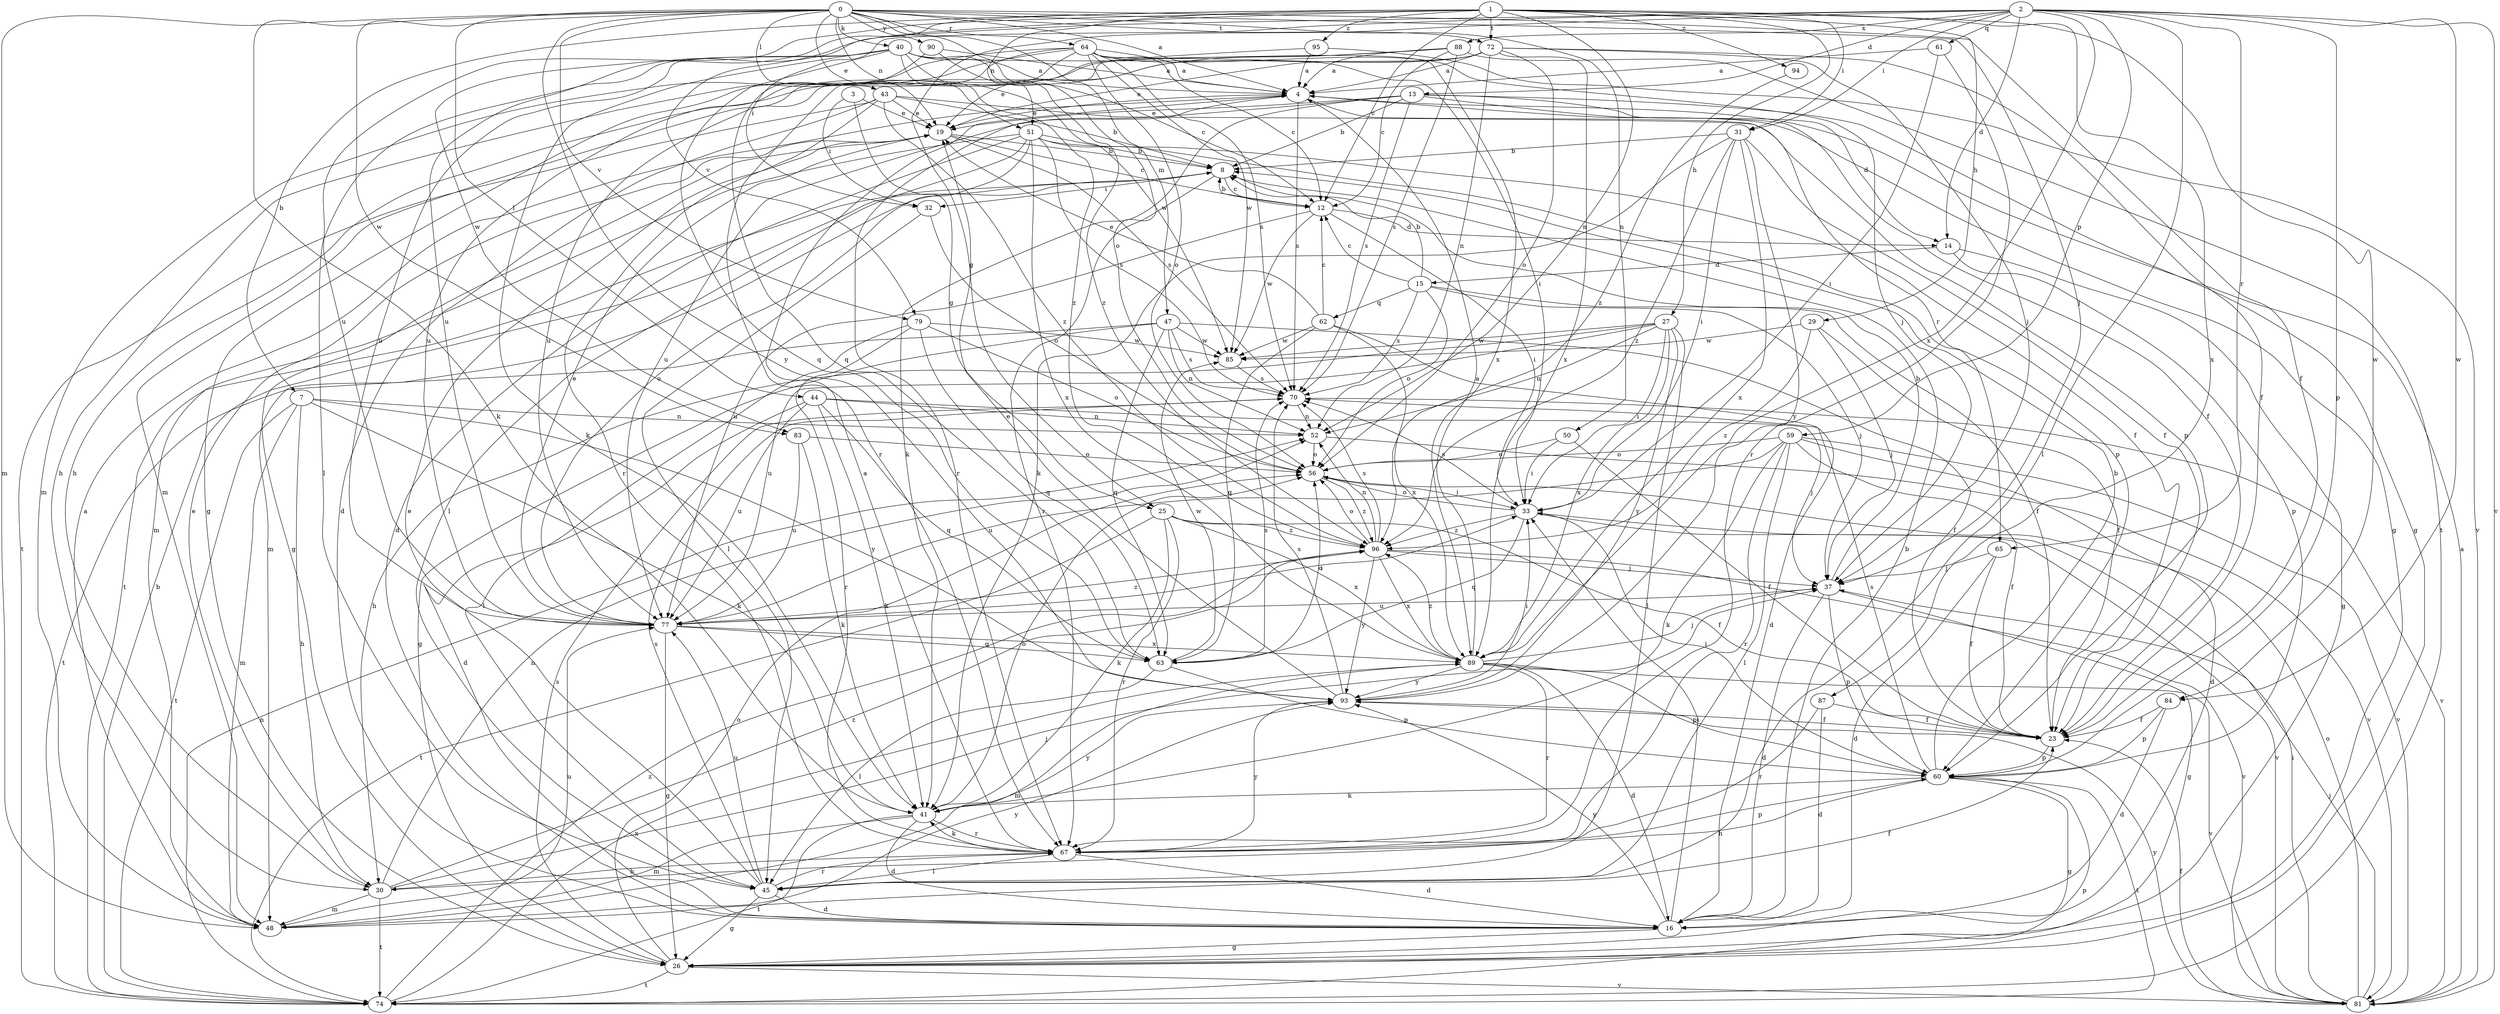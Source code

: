 strict digraph  {
0;
1;
2;
3;
4;
7;
8;
12;
13;
14;
15;
16;
19;
23;
25;
26;
27;
29;
30;
31;
32;
33;
37;
40;
41;
43;
44;
45;
47;
48;
50;
51;
52;
56;
59;
60;
61;
62;
63;
64;
65;
67;
70;
72;
74;
77;
79;
81;
83;
84;
85;
87;
88;
89;
90;
93;
94;
95;
96;
0 -> 4  [label=a];
0 -> 19  [label=e];
0 -> 23  [label=f];
0 -> 37  [label=j];
0 -> 40  [label=k];
0 -> 41  [label=k];
0 -> 43  [label=l];
0 -> 44  [label=l];
0 -> 47  [label=m];
0 -> 48  [label=m];
0 -> 50  [label=n];
0 -> 51  [label=n];
0 -> 56  [label=o];
0 -> 64  [label=r];
0 -> 72  [label=t];
0 -> 79  [label=v];
0 -> 83  [label=w];
0 -> 90  [label=y];
0 -> 93  [label=y];
1 -> 7  [label=b];
1 -> 12  [label=c];
1 -> 27  [label=h];
1 -> 29  [label=h];
1 -> 31  [label=i];
1 -> 51  [label=n];
1 -> 52  [label=n];
1 -> 72  [label=t];
1 -> 77  [label=u];
1 -> 79  [label=v];
1 -> 83  [label=w];
1 -> 84  [label=w];
1 -> 87  [label=x];
1 -> 94  [label=z];
1 -> 95  [label=z];
2 -> 13  [label=d];
2 -> 14  [label=d];
2 -> 25  [label=g];
2 -> 31  [label=i];
2 -> 32  [label=i];
2 -> 45  [label=l];
2 -> 59  [label=p];
2 -> 60  [label=p];
2 -> 61  [label=q];
2 -> 65  [label=r];
2 -> 77  [label=u];
2 -> 81  [label=v];
2 -> 84  [label=w];
2 -> 88  [label=x];
2 -> 89  [label=x];
3 -> 19  [label=e];
3 -> 25  [label=g];
3 -> 32  [label=i];
4 -> 19  [label=e];
4 -> 26  [label=g];
4 -> 65  [label=r];
4 -> 67  [label=r];
4 -> 70  [label=s];
7 -> 30  [label=h];
7 -> 41  [label=k];
7 -> 48  [label=m];
7 -> 52  [label=n];
7 -> 74  [label=t];
7 -> 93  [label=y];
8 -> 12  [label=c];
8 -> 32  [label=i];
8 -> 48  [label=m];
8 -> 67  [label=r];
8 -> 74  [label=t];
12 -> 8  [label=b];
12 -> 14  [label=d];
12 -> 33  [label=i];
12 -> 77  [label=u];
12 -> 85  [label=w];
13 -> 8  [label=b];
13 -> 14  [label=d];
13 -> 19  [label=e];
13 -> 23  [label=f];
13 -> 26  [label=g];
13 -> 41  [label=k];
13 -> 70  [label=s];
13 -> 77  [label=u];
14 -> 15  [label=d];
14 -> 26  [label=g];
14 -> 60  [label=p];
15 -> 8  [label=b];
15 -> 12  [label=c];
15 -> 23  [label=f];
15 -> 37  [label=j];
15 -> 56  [label=o];
15 -> 62  [label=q];
15 -> 70  [label=s];
16 -> 8  [label=b];
16 -> 26  [label=g];
16 -> 33  [label=i];
16 -> 93  [label=y];
19 -> 8  [label=b];
19 -> 12  [label=c];
19 -> 26  [label=g];
19 -> 70  [label=s];
23 -> 60  [label=p];
25 -> 23  [label=f];
25 -> 41  [label=k];
25 -> 67  [label=r];
25 -> 74  [label=t];
25 -> 89  [label=x];
25 -> 96  [label=z];
26 -> 56  [label=o];
26 -> 70  [label=s];
26 -> 74  [label=t];
26 -> 81  [label=v];
27 -> 30  [label=h];
27 -> 33  [label=i];
27 -> 45  [label=l];
27 -> 52  [label=n];
27 -> 77  [label=u];
27 -> 85  [label=w];
27 -> 89  [label=x];
27 -> 93  [label=y];
29 -> 23  [label=f];
29 -> 37  [label=j];
29 -> 85  [label=w];
29 -> 96  [label=z];
30 -> 19  [label=e];
30 -> 37  [label=j];
30 -> 48  [label=m];
30 -> 52  [label=n];
30 -> 74  [label=t];
30 -> 96  [label=z];
31 -> 8  [label=b];
31 -> 23  [label=f];
31 -> 33  [label=i];
31 -> 41  [label=k];
31 -> 89  [label=x];
31 -> 93  [label=y];
31 -> 96  [label=z];
32 -> 45  [label=l];
32 -> 56  [label=o];
33 -> 56  [label=o];
33 -> 63  [label=q];
33 -> 70  [label=s];
33 -> 81  [label=v];
33 -> 96  [label=z];
37 -> 8  [label=b];
37 -> 16  [label=d];
37 -> 26  [label=g];
37 -> 60  [label=p];
37 -> 77  [label=u];
40 -> 4  [label=a];
40 -> 12  [label=c];
40 -> 33  [label=i];
40 -> 41  [label=k];
40 -> 45  [label=l];
40 -> 63  [label=q];
40 -> 77  [label=u];
40 -> 85  [label=w];
40 -> 96  [label=z];
41 -> 16  [label=d];
41 -> 48  [label=m];
41 -> 56  [label=o];
41 -> 67  [label=r];
41 -> 74  [label=t];
41 -> 93  [label=y];
43 -> 8  [label=b];
43 -> 16  [label=d];
43 -> 19  [label=e];
43 -> 60  [label=p];
43 -> 67  [label=r];
43 -> 74  [label=t];
43 -> 96  [label=z];
44 -> 16  [label=d];
44 -> 37  [label=j];
44 -> 41  [label=k];
44 -> 52  [label=n];
44 -> 63  [label=q];
44 -> 77  [label=u];
45 -> 16  [label=d];
45 -> 19  [label=e];
45 -> 26  [label=g];
45 -> 67  [label=r];
45 -> 70  [label=s];
45 -> 77  [label=u];
47 -> 23  [label=f];
47 -> 26  [label=g];
47 -> 52  [label=n];
47 -> 63  [label=q];
47 -> 70  [label=s];
47 -> 74  [label=t];
47 -> 85  [label=w];
48 -> 4  [label=a];
48 -> 23  [label=f];
48 -> 77  [label=u];
48 -> 93  [label=y];
50 -> 23  [label=f];
50 -> 33  [label=i];
50 -> 56  [label=o];
51 -> 8  [label=b];
51 -> 16  [label=d];
51 -> 23  [label=f];
51 -> 45  [label=l];
51 -> 48  [label=m];
51 -> 60  [label=p];
51 -> 70  [label=s];
51 -> 77  [label=u];
51 -> 89  [label=x];
52 -> 56  [label=o];
52 -> 81  [label=v];
56 -> 33  [label=i];
56 -> 96  [label=z];
59 -> 16  [label=d];
59 -> 23  [label=f];
59 -> 41  [label=k];
59 -> 45  [label=l];
59 -> 56  [label=o];
59 -> 67  [label=r];
59 -> 77  [label=u];
59 -> 81  [label=v];
60 -> 8  [label=b];
60 -> 26  [label=g];
60 -> 30  [label=h];
60 -> 33  [label=i];
60 -> 41  [label=k];
60 -> 70  [label=s];
60 -> 74  [label=t];
61 -> 4  [label=a];
61 -> 33  [label=i];
61 -> 67  [label=r];
62 -> 12  [label=c];
62 -> 16  [label=d];
62 -> 19  [label=e];
62 -> 63  [label=q];
62 -> 85  [label=w];
62 -> 89  [label=x];
63 -> 45  [label=l];
63 -> 56  [label=o];
63 -> 60  [label=p];
63 -> 70  [label=s];
63 -> 85  [label=w];
64 -> 4  [label=a];
64 -> 12  [label=c];
64 -> 26  [label=g];
64 -> 30  [label=h];
64 -> 37  [label=j];
64 -> 48  [label=m];
64 -> 56  [label=o];
64 -> 70  [label=s];
64 -> 77  [label=u];
64 -> 85  [label=w];
64 -> 89  [label=x];
65 -> 16  [label=d];
65 -> 23  [label=f];
65 -> 37  [label=j];
67 -> 4  [label=a];
67 -> 16  [label=d];
67 -> 30  [label=h];
67 -> 41  [label=k];
67 -> 45  [label=l];
67 -> 60  [label=p];
67 -> 93  [label=y];
70 -> 52  [label=n];
70 -> 81  [label=v];
72 -> 4  [label=a];
72 -> 19  [label=e];
72 -> 23  [label=f];
72 -> 30  [label=h];
72 -> 37  [label=j];
72 -> 52  [label=n];
72 -> 56  [label=o];
72 -> 67  [label=r];
72 -> 89  [label=x];
74 -> 8  [label=b];
74 -> 52  [label=n];
74 -> 60  [label=p];
74 -> 89  [label=x];
74 -> 96  [label=z];
77 -> 19  [label=e];
77 -> 26  [label=g];
77 -> 33  [label=i];
77 -> 63  [label=q];
77 -> 89  [label=x];
77 -> 96  [label=z];
79 -> 45  [label=l];
79 -> 56  [label=o];
79 -> 63  [label=q];
79 -> 67  [label=r];
79 -> 85  [label=w];
81 -> 4  [label=a];
81 -> 23  [label=f];
81 -> 33  [label=i];
81 -> 37  [label=j];
81 -> 56  [label=o];
81 -> 93  [label=y];
83 -> 41  [label=k];
83 -> 56  [label=o];
83 -> 77  [label=u];
84 -> 16  [label=d];
84 -> 23  [label=f];
84 -> 60  [label=p];
85 -> 70  [label=s];
87 -> 16  [label=d];
87 -> 23  [label=f];
87 -> 67  [label=r];
88 -> 4  [label=a];
88 -> 12  [label=c];
88 -> 19  [label=e];
88 -> 70  [label=s];
88 -> 74  [label=t];
88 -> 77  [label=u];
89 -> 4  [label=a];
89 -> 16  [label=d];
89 -> 37  [label=j];
89 -> 48  [label=m];
89 -> 60  [label=p];
89 -> 67  [label=r];
89 -> 81  [label=v];
89 -> 93  [label=y];
89 -> 96  [label=z];
90 -> 4  [label=a];
90 -> 63  [label=q];
90 -> 96  [label=z];
93 -> 19  [label=e];
93 -> 23  [label=f];
93 -> 33  [label=i];
93 -> 70  [label=s];
94 -> 96  [label=z];
95 -> 4  [label=a];
95 -> 48  [label=m];
95 -> 81  [label=v];
96 -> 37  [label=j];
96 -> 52  [label=n];
96 -> 56  [label=o];
96 -> 70  [label=s];
96 -> 81  [label=v];
96 -> 89  [label=x];
96 -> 93  [label=y];
}
